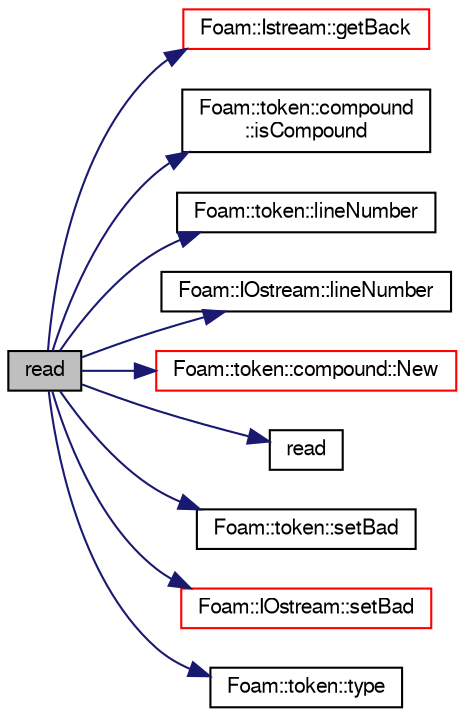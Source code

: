 digraph "read"
{
  bgcolor="transparent";
  edge [fontname="FreeSans",fontsize="10",labelfontname="FreeSans",labelfontsize="10"];
  node [fontname="FreeSans",fontsize="10",shape=record];
  rankdir="LR";
  Node2593 [label="read",height=0.2,width=0.4,color="black", fillcolor="grey75", style="filled", fontcolor="black"];
  Node2593 -> Node2594 [color="midnightblue",fontsize="10",style="solid",fontname="FreeSans"];
  Node2594 [label="Foam::Istream::getBack",height=0.2,width=0.4,color="red",URL="$a26234.html#afff956fe7625beb7b7966ba33d974046",tooltip="Get the put back token if there is one and return true. "];
  Node2593 -> Node2642 [color="midnightblue",fontsize="10",style="solid",fontname="FreeSans"];
  Node2642 [label="Foam::token::compound\l::isCompound",height=0.2,width=0.4,color="black",URL="$a26310.html#a5526b1ed4c0af8c93b921751f9beec9d",tooltip="Return true if name is a compound type. "];
  Node2593 -> Node2643 [color="midnightblue",fontsize="10",style="solid",fontname="FreeSans"];
  Node2643 [label="Foam::token::lineNumber",height=0.2,width=0.4,color="black",URL="$a26306.html#a2bca2e504df91006cb4a2b09ba1ac409"];
  Node2593 -> Node2633 [color="midnightblue",fontsize="10",style="solid",fontname="FreeSans"];
  Node2633 [label="Foam::IOstream::lineNumber",height=0.2,width=0.4,color="black",URL="$a26226.html#a2bca2e504df91006cb4a2b09ba1ac409",tooltip="Return current stream line number. "];
  Node2593 -> Node2644 [color="midnightblue",fontsize="10",style="solid",fontname="FreeSans"];
  Node2644 [label="Foam::token::compound::New",height=0.2,width=0.4,color="red",URL="$a26310.html#a25edcfdc601d8f20a0924b57f88a3e6e",tooltip="Select null constructed. "];
  Node2593 -> Node2645 [color="midnightblue",fontsize="10",style="solid",fontname="FreeSans"];
  Node2645 [label="read",height=0.2,width=0.4,color="black",URL="$a26258.html#a732980587e5b9c409ae433d73ca8698e",tooltip="Read into given buffer from given processor and return the. "];
  Node2593 -> Node2646 [color="midnightblue",fontsize="10",style="solid",fontname="FreeSans"];
  Node2646 [label="Foam::token::setBad",height=0.2,width=0.4,color="black",URL="$a26306.html#a638b33dd25b3cd8ea7e846f04fd6a6a3",tooltip="Set bad. "];
  Node2593 -> Node2647 [color="midnightblue",fontsize="10",style="solid",fontname="FreeSans"];
  Node2647 [label="Foam::IOstream::setBad",height=0.2,width=0.4,color="red",URL="$a26226.html#a638b33dd25b3cd8ea7e846f04fd6a6a3",tooltip="Set stream to be bad. "];
  Node2593 -> Node2650 [color="midnightblue",fontsize="10",style="solid",fontname="FreeSans"];
  Node2650 [label="Foam::token::type",height=0.2,width=0.4,color="black",URL="$a26306.html#acc719f52fcbac7cb134576dc93632867"];
}
